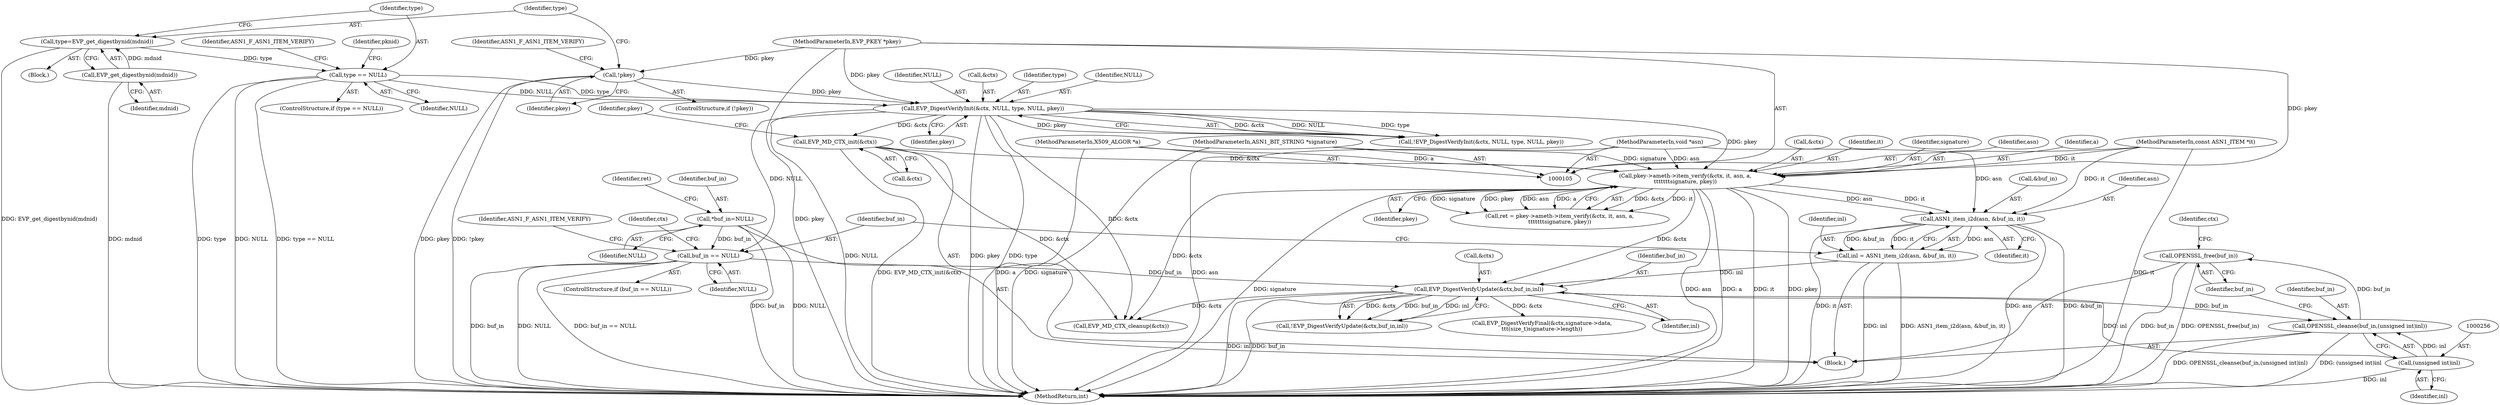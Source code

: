 digraph "0_openssl_62e4506a7d4cec1c8e1ff687f6b220f6a62a57c7@API" {
"1000258" [label="(Call,OPENSSL_free(buf_in))"];
"1000253" [label="(Call,OPENSSL_cleanse(buf_in,(unsigned int)inl))"];
"1000240" [label="(Call,EVP_DigestVerifyUpdate(&ctx,buf_in,inl))"];
"1000205" [label="(Call,pkey->ameth->item_verify(&ctx, it, asn, a,\n\t\t\t\t\t\t\tsignature, pkey))"];
"1000182" [label="(Call,EVP_MD_CTX_init(&ctx))"];
"1000167" [label="(Call,EVP_DigestVerifyInit(&ctx, NULL, type, NULL, pkey))"];
"1000143" [label="(Call,type == NULL)"];
"1000138" [label="(Call,type=EVP_get_digestbynid(mdnid))"];
"1000140" [label="(Call,EVP_get_digestbynid(mdnid))"];
"1000126" [label="(Call,!pkey)"];
"1000110" [label="(MethodParameterIn,EVP_PKEY *pkey)"];
"1000106" [label="(MethodParameterIn,const ASN1_ITEM *it)"];
"1000109" [label="(MethodParameterIn,void *asn)"];
"1000107" [label="(MethodParameterIn,X509_ALGOR *a)"];
"1000108" [label="(MethodParameterIn,ASN1_BIT_STRING *signature)"];
"1000230" [label="(Call,buf_in == NULL)"];
"1000114" [label="(Call,*buf_in=NULL)"];
"1000222" [label="(Call,inl = ASN1_item_i2d(asn, &buf_in, it))"];
"1000224" [label="(Call,ASN1_item_i2d(asn, &buf_in, it))"];
"1000255" [label="(Call,(unsigned int)inl)"];
"1000138" [label="(Call,type=EVP_get_digestbynid(mdnid))"];
"1000241" [label="(Call,&ctx)"];
"1000206" [label="(Call,&ctx)"];
"1000223" [label="(Identifier,inl)"];
"1000208" [label="(Identifier,it)"];
"1000110" [label="(MethodParameterIn,EVP_PKEY *pkey)"];
"1000126" [label="(Call,!pkey)"];
"1000228" [label="(Identifier,it)"];
"1000230" [label="(Call,buf_in == NULL)"];
"1000211" [label="(Identifier,signature)"];
"1000225" [label="(Identifier,asn)"];
"1000148" [label="(Identifier,ASN1_F_ASN1_ITEM_VERIFY)"];
"1000107" [label="(MethodParameterIn,X509_ALGOR *a)"];
"1000172" [label="(Identifier,NULL)"];
"1000183" [label="(Call,&ctx)"];
"1000255" [label="(Call,(unsigned int)inl)"];
"1000239" [label="(Call,!EVP_DigestVerifyUpdate(&ctx,buf_in,inl))"];
"1000114" [label="(Call,*buf_in=NULL)"];
"1000231" [label="(Identifier,buf_in)"];
"1000145" [label="(Identifier,NULL)"];
"1000232" [label="(Identifier,NULL)"];
"1000106" [label="(MethodParameterIn,const ASN1_ITEM *it)"];
"1000291" [label="(MethodReturn,int)"];
"1000130" [label="(Identifier,ASN1_F_ASN1_ITEM_VERIFY)"];
"1000168" [label="(Call,&ctx)"];
"1000140" [label="(Call,EVP_get_digestbynid(mdnid))"];
"1000115" [label="(Identifier,buf_in)"];
"1000171" [label="(Identifier,type)"];
"1000235" [label="(Identifier,ASN1_F_ASN1_ITEM_VERIFY)"];
"1000242" [label="(Identifier,ctx)"];
"1000116" [label="(Identifier,NULL)"];
"1000259" [label="(Identifier,buf_in)"];
"1000286" [label="(Call,EVP_MD_CTX_cleanup(&ctx))"];
"1000205" [label="(Call,pkey->ameth->item_verify(&ctx, it, asn, a,\n\t\t\t\t\t\t\tsignature, pkey))"];
"1000190" [label="(Identifier,pkey)"];
"1000111" [label="(Block,)"];
"1000209" [label="(Identifier,asn)"];
"1000212" [label="(Identifier,pkey)"];
"1000253" [label="(Call,OPENSSL_cleanse(buf_in,(unsigned int)inl))"];
"1000136" [label="(Block,)"];
"1000210" [label="(Identifier,a)"];
"1000144" [label="(Identifier,type)"];
"1000119" [label="(Identifier,ret)"];
"1000262" [label="(Call,EVP_DigestVerifyFinal(&ctx,signature->data,\n\t\t\t(size_t)signature->length))"];
"1000264" [label="(Identifier,ctx)"];
"1000244" [label="(Identifier,inl)"];
"1000142" [label="(ControlStructure,if (type == NULL))"];
"1000139" [label="(Identifier,type)"];
"1000229" [label="(ControlStructure,if (buf_in == NULL))"];
"1000127" [label="(Identifier,pkey)"];
"1000109" [label="(MethodParameterIn,void *asn)"];
"1000224" [label="(Call,ASN1_item_i2d(asn, &buf_in, it))"];
"1000154" [label="(Identifier,pknid)"];
"1000226" [label="(Call,&buf_in)"];
"1000182" [label="(Call,EVP_MD_CTX_init(&ctx))"];
"1000203" [label="(Call,ret = pkey->ameth->item_verify(&ctx, it, asn, a,\n\t\t\t\t\t\t\tsignature, pkey))"];
"1000108" [label="(MethodParameterIn,ASN1_BIT_STRING *signature)"];
"1000166" [label="(Call,!EVP_DigestVerifyInit(&ctx, NULL, type, NULL, pkey))"];
"1000141" [label="(Identifier,mdnid)"];
"1000243" [label="(Identifier,buf_in)"];
"1000254" [label="(Identifier,buf_in)"];
"1000257" [label="(Identifier,inl)"];
"1000143" [label="(Call,type == NULL)"];
"1000240" [label="(Call,EVP_DigestVerifyUpdate(&ctx,buf_in,inl))"];
"1000125" [label="(ControlStructure,if (!pkey))"];
"1000173" [label="(Identifier,pkey)"];
"1000170" [label="(Identifier,NULL)"];
"1000167" [label="(Call,EVP_DigestVerifyInit(&ctx, NULL, type, NULL, pkey))"];
"1000222" [label="(Call,inl = ASN1_item_i2d(asn, &buf_in, it))"];
"1000258" [label="(Call,OPENSSL_free(buf_in))"];
"1000258" -> "1000111"  [label="AST: "];
"1000258" -> "1000259"  [label="CFG: "];
"1000259" -> "1000258"  [label="AST: "];
"1000264" -> "1000258"  [label="CFG: "];
"1000258" -> "1000291"  [label="DDG: buf_in"];
"1000258" -> "1000291"  [label="DDG: OPENSSL_free(buf_in)"];
"1000253" -> "1000258"  [label="DDG: buf_in"];
"1000253" -> "1000111"  [label="AST: "];
"1000253" -> "1000255"  [label="CFG: "];
"1000254" -> "1000253"  [label="AST: "];
"1000255" -> "1000253"  [label="AST: "];
"1000259" -> "1000253"  [label="CFG: "];
"1000253" -> "1000291"  [label="DDG: OPENSSL_cleanse(buf_in,(unsigned int)inl)"];
"1000253" -> "1000291"  [label="DDG: (unsigned int)inl"];
"1000240" -> "1000253"  [label="DDG: buf_in"];
"1000255" -> "1000253"  [label="DDG: inl"];
"1000240" -> "1000239"  [label="AST: "];
"1000240" -> "1000244"  [label="CFG: "];
"1000241" -> "1000240"  [label="AST: "];
"1000243" -> "1000240"  [label="AST: "];
"1000244" -> "1000240"  [label="AST: "];
"1000239" -> "1000240"  [label="CFG: "];
"1000240" -> "1000291"  [label="DDG: inl"];
"1000240" -> "1000291"  [label="DDG: buf_in"];
"1000240" -> "1000239"  [label="DDG: &ctx"];
"1000240" -> "1000239"  [label="DDG: buf_in"];
"1000240" -> "1000239"  [label="DDG: inl"];
"1000205" -> "1000240"  [label="DDG: &ctx"];
"1000230" -> "1000240"  [label="DDG: buf_in"];
"1000222" -> "1000240"  [label="DDG: inl"];
"1000240" -> "1000255"  [label="DDG: inl"];
"1000240" -> "1000262"  [label="DDG: &ctx"];
"1000240" -> "1000286"  [label="DDG: &ctx"];
"1000205" -> "1000203"  [label="AST: "];
"1000205" -> "1000212"  [label="CFG: "];
"1000206" -> "1000205"  [label="AST: "];
"1000208" -> "1000205"  [label="AST: "];
"1000209" -> "1000205"  [label="AST: "];
"1000210" -> "1000205"  [label="AST: "];
"1000211" -> "1000205"  [label="AST: "];
"1000212" -> "1000205"  [label="AST: "];
"1000203" -> "1000205"  [label="CFG: "];
"1000205" -> "1000291"  [label="DDG: asn"];
"1000205" -> "1000291"  [label="DDG: a"];
"1000205" -> "1000291"  [label="DDG: it"];
"1000205" -> "1000291"  [label="DDG: pkey"];
"1000205" -> "1000291"  [label="DDG: signature"];
"1000205" -> "1000203"  [label="DDG: &ctx"];
"1000205" -> "1000203"  [label="DDG: it"];
"1000205" -> "1000203"  [label="DDG: signature"];
"1000205" -> "1000203"  [label="DDG: pkey"];
"1000205" -> "1000203"  [label="DDG: asn"];
"1000205" -> "1000203"  [label="DDG: a"];
"1000182" -> "1000205"  [label="DDG: &ctx"];
"1000106" -> "1000205"  [label="DDG: it"];
"1000109" -> "1000205"  [label="DDG: asn"];
"1000107" -> "1000205"  [label="DDG: a"];
"1000108" -> "1000205"  [label="DDG: signature"];
"1000167" -> "1000205"  [label="DDG: pkey"];
"1000110" -> "1000205"  [label="DDG: pkey"];
"1000205" -> "1000224"  [label="DDG: asn"];
"1000205" -> "1000224"  [label="DDG: it"];
"1000205" -> "1000286"  [label="DDG: &ctx"];
"1000182" -> "1000111"  [label="AST: "];
"1000182" -> "1000183"  [label="CFG: "];
"1000183" -> "1000182"  [label="AST: "];
"1000190" -> "1000182"  [label="CFG: "];
"1000182" -> "1000291"  [label="DDG: EVP_MD_CTX_init(&ctx)"];
"1000167" -> "1000182"  [label="DDG: &ctx"];
"1000182" -> "1000286"  [label="DDG: &ctx"];
"1000167" -> "1000166"  [label="AST: "];
"1000167" -> "1000173"  [label="CFG: "];
"1000168" -> "1000167"  [label="AST: "];
"1000170" -> "1000167"  [label="AST: "];
"1000171" -> "1000167"  [label="AST: "];
"1000172" -> "1000167"  [label="AST: "];
"1000173" -> "1000167"  [label="AST: "];
"1000166" -> "1000167"  [label="CFG: "];
"1000167" -> "1000291"  [label="DDG: NULL"];
"1000167" -> "1000291"  [label="DDG: pkey"];
"1000167" -> "1000291"  [label="DDG: type"];
"1000167" -> "1000166"  [label="DDG: &ctx"];
"1000167" -> "1000166"  [label="DDG: NULL"];
"1000167" -> "1000166"  [label="DDG: type"];
"1000167" -> "1000166"  [label="DDG: pkey"];
"1000143" -> "1000167"  [label="DDG: NULL"];
"1000143" -> "1000167"  [label="DDG: type"];
"1000126" -> "1000167"  [label="DDG: pkey"];
"1000110" -> "1000167"  [label="DDG: pkey"];
"1000167" -> "1000230"  [label="DDG: NULL"];
"1000167" -> "1000286"  [label="DDG: &ctx"];
"1000143" -> "1000142"  [label="AST: "];
"1000143" -> "1000145"  [label="CFG: "];
"1000144" -> "1000143"  [label="AST: "];
"1000145" -> "1000143"  [label="AST: "];
"1000148" -> "1000143"  [label="CFG: "];
"1000154" -> "1000143"  [label="CFG: "];
"1000143" -> "1000291"  [label="DDG: type"];
"1000143" -> "1000291"  [label="DDG: NULL"];
"1000143" -> "1000291"  [label="DDG: type == NULL"];
"1000138" -> "1000143"  [label="DDG: type"];
"1000138" -> "1000136"  [label="AST: "];
"1000138" -> "1000140"  [label="CFG: "];
"1000139" -> "1000138"  [label="AST: "];
"1000140" -> "1000138"  [label="AST: "];
"1000144" -> "1000138"  [label="CFG: "];
"1000138" -> "1000291"  [label="DDG: EVP_get_digestbynid(mdnid)"];
"1000140" -> "1000138"  [label="DDG: mdnid"];
"1000140" -> "1000141"  [label="CFG: "];
"1000141" -> "1000140"  [label="AST: "];
"1000140" -> "1000291"  [label="DDG: mdnid"];
"1000126" -> "1000125"  [label="AST: "];
"1000126" -> "1000127"  [label="CFG: "];
"1000127" -> "1000126"  [label="AST: "];
"1000130" -> "1000126"  [label="CFG: "];
"1000139" -> "1000126"  [label="CFG: "];
"1000126" -> "1000291"  [label="DDG: !pkey"];
"1000126" -> "1000291"  [label="DDG: pkey"];
"1000110" -> "1000126"  [label="DDG: pkey"];
"1000110" -> "1000105"  [label="AST: "];
"1000110" -> "1000291"  [label="DDG: pkey"];
"1000106" -> "1000105"  [label="AST: "];
"1000106" -> "1000291"  [label="DDG: it"];
"1000106" -> "1000224"  [label="DDG: it"];
"1000109" -> "1000105"  [label="AST: "];
"1000109" -> "1000291"  [label="DDG: asn"];
"1000109" -> "1000224"  [label="DDG: asn"];
"1000107" -> "1000105"  [label="AST: "];
"1000107" -> "1000291"  [label="DDG: a"];
"1000108" -> "1000105"  [label="AST: "];
"1000108" -> "1000291"  [label="DDG: signature"];
"1000230" -> "1000229"  [label="AST: "];
"1000230" -> "1000232"  [label="CFG: "];
"1000231" -> "1000230"  [label="AST: "];
"1000232" -> "1000230"  [label="AST: "];
"1000235" -> "1000230"  [label="CFG: "];
"1000242" -> "1000230"  [label="CFG: "];
"1000230" -> "1000291"  [label="DDG: buf_in"];
"1000230" -> "1000291"  [label="DDG: NULL"];
"1000230" -> "1000291"  [label="DDG: buf_in == NULL"];
"1000114" -> "1000230"  [label="DDG: buf_in"];
"1000114" -> "1000111"  [label="AST: "];
"1000114" -> "1000116"  [label="CFG: "];
"1000115" -> "1000114"  [label="AST: "];
"1000116" -> "1000114"  [label="AST: "];
"1000119" -> "1000114"  [label="CFG: "];
"1000114" -> "1000291"  [label="DDG: buf_in"];
"1000114" -> "1000291"  [label="DDG: NULL"];
"1000222" -> "1000111"  [label="AST: "];
"1000222" -> "1000224"  [label="CFG: "];
"1000223" -> "1000222"  [label="AST: "];
"1000224" -> "1000222"  [label="AST: "];
"1000231" -> "1000222"  [label="CFG: "];
"1000222" -> "1000291"  [label="DDG: inl"];
"1000222" -> "1000291"  [label="DDG: ASN1_item_i2d(asn, &buf_in, it)"];
"1000224" -> "1000222"  [label="DDG: asn"];
"1000224" -> "1000222"  [label="DDG: &buf_in"];
"1000224" -> "1000222"  [label="DDG: it"];
"1000224" -> "1000228"  [label="CFG: "];
"1000225" -> "1000224"  [label="AST: "];
"1000226" -> "1000224"  [label="AST: "];
"1000228" -> "1000224"  [label="AST: "];
"1000224" -> "1000291"  [label="DDG: asn"];
"1000224" -> "1000291"  [label="DDG: &buf_in"];
"1000224" -> "1000291"  [label="DDG: it"];
"1000255" -> "1000257"  [label="CFG: "];
"1000256" -> "1000255"  [label="AST: "];
"1000257" -> "1000255"  [label="AST: "];
"1000255" -> "1000291"  [label="DDG: inl"];
}
